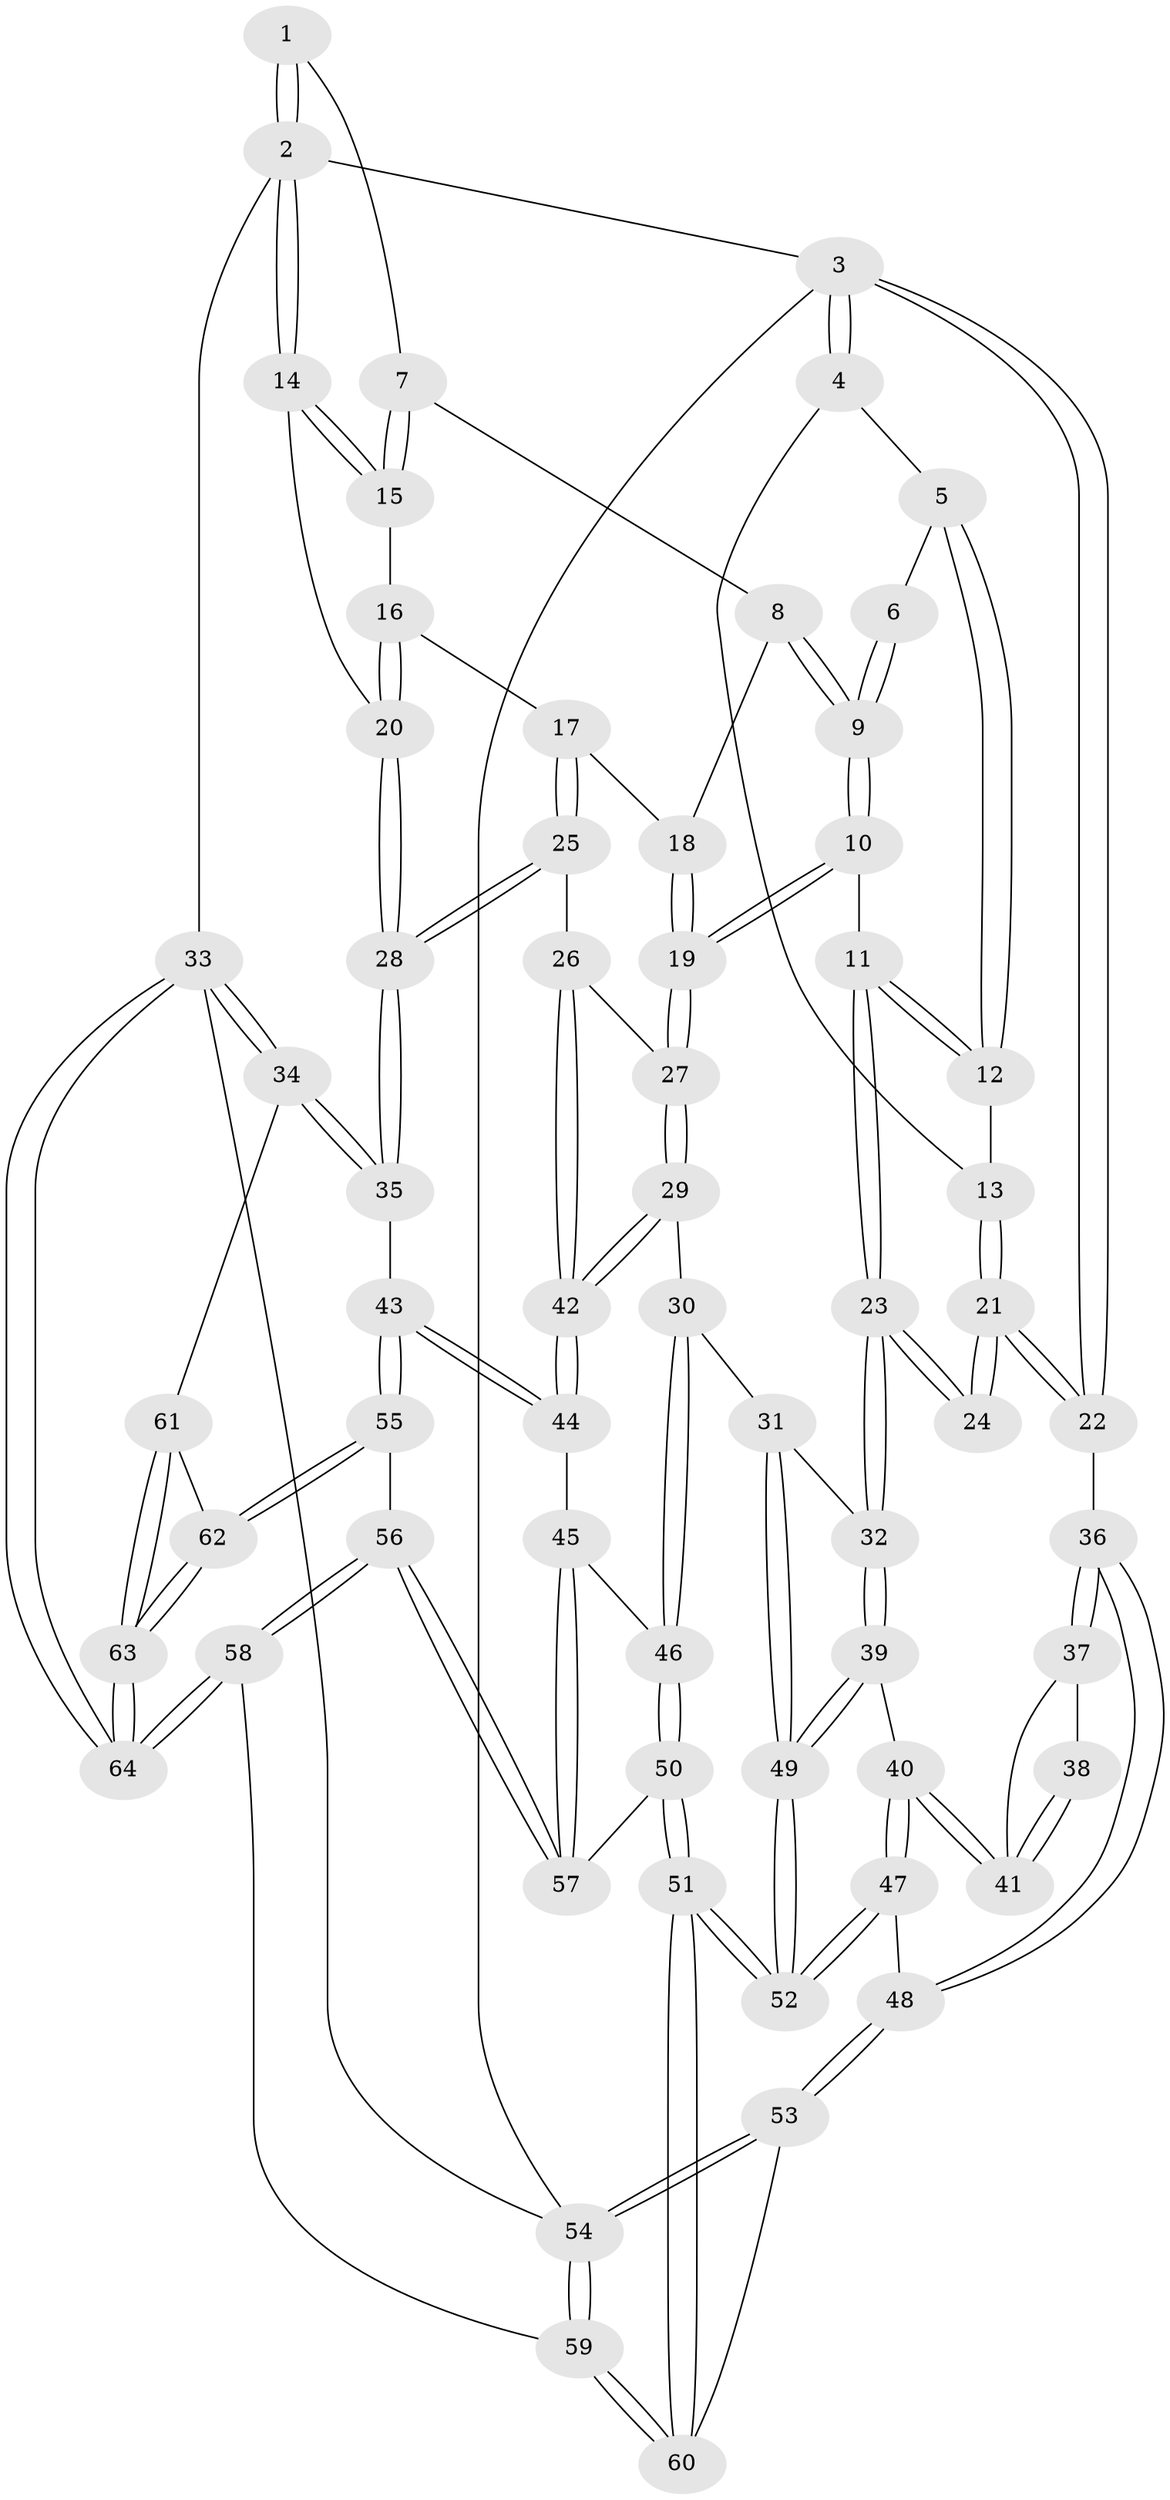 // Generated by graph-tools (version 1.1) at 2025/11/02/27/25 16:11:54]
// undirected, 64 vertices, 157 edges
graph export_dot {
graph [start="1"]
  node [color=gray90,style=filled];
  1 [pos="+0.7417244949020517+0"];
  2 [pos="+1+0"];
  3 [pos="+0+0"];
  4 [pos="+0+0"];
  5 [pos="+0.16426565719462768+0"];
  6 [pos="+0.3333559542564836+0"];
  7 [pos="+0.7245804148556692+0.01774594232206514"];
  8 [pos="+0.7188312182322103+0.027764814746931255"];
  9 [pos="+0.47255895007485577+0.1760255343218206"];
  10 [pos="+0.44948731866550307+0.3181160434198627"];
  11 [pos="+0.339887410584289+0.32515473168310416"];
  12 [pos="+0.2186086891323478+0.15366998795917947"];
  13 [pos="+0.07516109854796854+0.2499316095057812"];
  14 [pos="+1+0"];
  15 [pos="+0.8700254346866326+0.15706928869580872"];
  16 [pos="+0.8807846366586525+0.21264519038532398"];
  17 [pos="+0.8391153463854453+0.3298398941429571"];
  18 [pos="+0.7024521070817984+0.2100445743907618"];
  19 [pos="+0.49291773466537053+0.3510609923242475"];
  20 [pos="+1+0.19022425987616837"];
  21 [pos="+0.02265456316573942+0.3430553867955523"];
  22 [pos="+0+0.37412147325789374"];
  23 [pos="+0.22549076096377177+0.4133927540948695"];
  24 [pos="+0.21617090640302267+0.41408608237749256"];
  25 [pos="+0.8542320894729405+0.4125285088491187"];
  26 [pos="+0.823599506029736+0.4234140199484527"];
  27 [pos="+0.5135650377425672+0.3837054268397745"];
  28 [pos="+1+0.5327169559248387"];
  29 [pos="+0.5151110926831374+0.4581315860015546"];
  30 [pos="+0.4950642392391888+0.5244277707680813"];
  31 [pos="+0.4187030035229489+0.5914866129480085"];
  32 [pos="+0.25770081205138134+0.5055859946029226"];
  33 [pos="+1+1"];
  34 [pos="+1+0.7191770347790598"];
  35 [pos="+1+0.624056775431558"];
  36 [pos="+0+0.49541067224043606"];
  37 [pos="+0.05383142943185771+0.5434435300621702"];
  38 [pos="+0.18936510369960977+0.4516781290302818"];
  39 [pos="+0.251807306033313+0.6206280682488288"];
  40 [pos="+0.12401049770108451+0.6345077406519354"];
  41 [pos="+0.1215637958708497+0.6130978550611704"];
  42 [pos="+0.707717394712617+0.5988897425700705"];
  43 [pos="+0.7926767469377997+0.6981507684916853"];
  44 [pos="+0.7067395043493498+0.6450596486343944"];
  45 [pos="+0.6466731383209409+0.6803048163316827"];
  46 [pos="+0.5870571724918748+0.6976369660695461"];
  47 [pos="+0.056301561922078885+0.7486095812181844"];
  48 [pos="+0+0.7864742647786986"];
  49 [pos="+0.34546852924077204+0.7510128967874498"];
  50 [pos="+0.5309285753582345+0.7857186556819482"];
  51 [pos="+0.37487505321416786+0.9180882993099655"];
  52 [pos="+0.35358898227655955+0.8834253757672624"];
  53 [pos="+0+0.815602737885637"];
  54 [pos="+0+1"];
  55 [pos="+0.7579534518968003+0.8474346006258396"];
  56 [pos="+0.7539507836929962+0.8479919870458702"];
  57 [pos="+0.7139972025502316+0.8240677675172395"];
  58 [pos="+0.45058186557200525+1"];
  59 [pos="+0.3955562723023315+1"];
  60 [pos="+0.3829498562831049+1"];
  61 [pos="+1+0.7929007755865721"];
  62 [pos="+0.7711707409557149+0.8562999879170299"];
  63 [pos="+0.8345527813590353+0.9847359721010411"];
  64 [pos="+0.8319865221586098+1"];
  1 -- 2;
  1 -- 2;
  1 -- 7;
  2 -- 3;
  2 -- 14;
  2 -- 14;
  2 -- 33;
  3 -- 4;
  3 -- 4;
  3 -- 22;
  3 -- 22;
  3 -- 54;
  4 -- 5;
  4 -- 13;
  5 -- 6;
  5 -- 12;
  5 -- 12;
  6 -- 9;
  6 -- 9;
  7 -- 8;
  7 -- 15;
  7 -- 15;
  8 -- 9;
  8 -- 9;
  8 -- 18;
  9 -- 10;
  9 -- 10;
  10 -- 11;
  10 -- 19;
  10 -- 19;
  11 -- 12;
  11 -- 12;
  11 -- 23;
  11 -- 23;
  12 -- 13;
  13 -- 21;
  13 -- 21;
  14 -- 15;
  14 -- 15;
  14 -- 20;
  15 -- 16;
  16 -- 17;
  16 -- 20;
  16 -- 20;
  17 -- 18;
  17 -- 25;
  17 -- 25;
  18 -- 19;
  18 -- 19;
  19 -- 27;
  19 -- 27;
  20 -- 28;
  20 -- 28;
  21 -- 22;
  21 -- 22;
  21 -- 24;
  21 -- 24;
  22 -- 36;
  23 -- 24;
  23 -- 24;
  23 -- 32;
  23 -- 32;
  25 -- 26;
  25 -- 28;
  25 -- 28;
  26 -- 27;
  26 -- 42;
  26 -- 42;
  27 -- 29;
  27 -- 29;
  28 -- 35;
  28 -- 35;
  29 -- 30;
  29 -- 42;
  29 -- 42;
  30 -- 31;
  30 -- 46;
  30 -- 46;
  31 -- 32;
  31 -- 49;
  31 -- 49;
  32 -- 39;
  32 -- 39;
  33 -- 34;
  33 -- 34;
  33 -- 64;
  33 -- 64;
  33 -- 54;
  34 -- 35;
  34 -- 35;
  34 -- 61;
  35 -- 43;
  36 -- 37;
  36 -- 37;
  36 -- 48;
  36 -- 48;
  37 -- 38;
  37 -- 41;
  38 -- 41;
  38 -- 41;
  39 -- 40;
  39 -- 49;
  39 -- 49;
  40 -- 41;
  40 -- 41;
  40 -- 47;
  40 -- 47;
  42 -- 44;
  42 -- 44;
  43 -- 44;
  43 -- 44;
  43 -- 55;
  43 -- 55;
  44 -- 45;
  45 -- 46;
  45 -- 57;
  45 -- 57;
  46 -- 50;
  46 -- 50;
  47 -- 48;
  47 -- 52;
  47 -- 52;
  48 -- 53;
  48 -- 53;
  49 -- 52;
  49 -- 52;
  50 -- 51;
  50 -- 51;
  50 -- 57;
  51 -- 52;
  51 -- 52;
  51 -- 60;
  51 -- 60;
  53 -- 54;
  53 -- 54;
  53 -- 60;
  54 -- 59;
  54 -- 59;
  55 -- 56;
  55 -- 62;
  55 -- 62;
  56 -- 57;
  56 -- 57;
  56 -- 58;
  56 -- 58;
  58 -- 59;
  58 -- 64;
  58 -- 64;
  59 -- 60;
  59 -- 60;
  61 -- 62;
  61 -- 63;
  61 -- 63;
  62 -- 63;
  62 -- 63;
  63 -- 64;
  63 -- 64;
}
